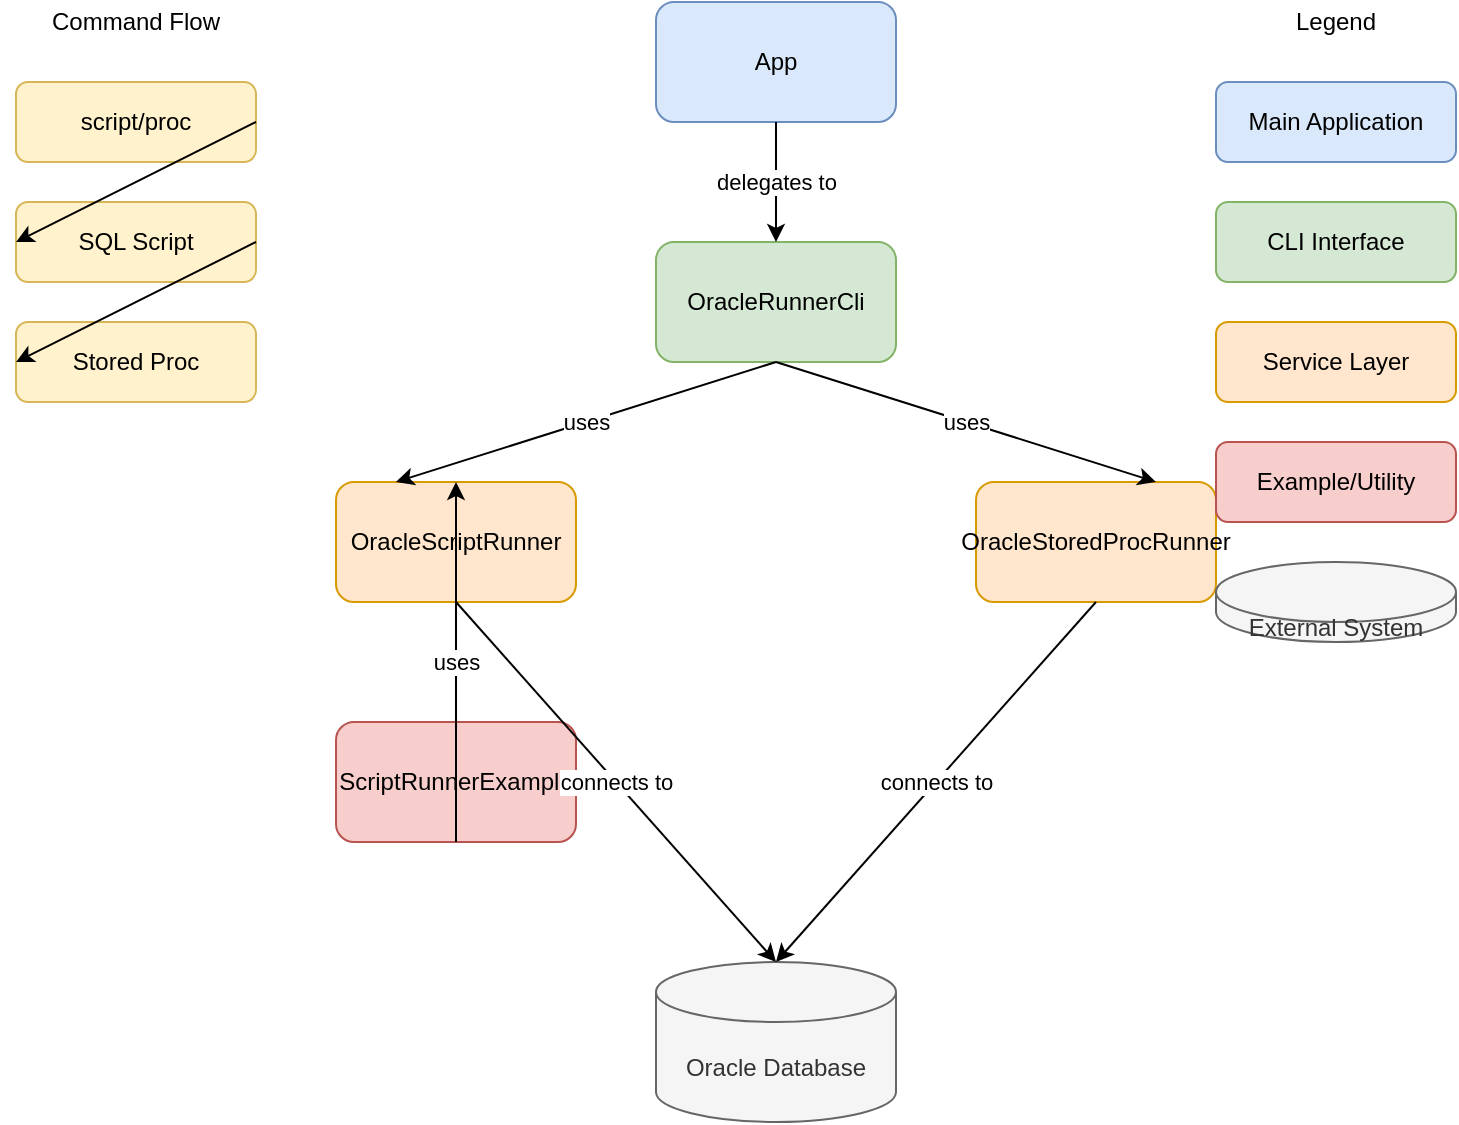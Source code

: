 <?xml version="1.0" encoding="UTF-8"?>
<mxfile version="21.1.9" type="device">
  <diagram id="C5RBs43oDa-KdzZeNtuy" name="Page-1">
    <mxGraphModel dx="1422" dy="762" grid="1" gridSize="10" guides="1" tooltips="1" connect="1" arrows="1" fold="1" page="1" pageScale="1" pageWidth="827" pageHeight="1169" math="0" shadow="0">
      <root>
        <mxCell id="0" />
        <mxCell id="1" parent="0" />
        
        <!-- Main Components -->
        <mxCell id="app" value="App" style="rounded=1;whiteSpace=wrap;html=1;fillColor=#dae8fc;strokeColor=#6c8ebf;" vertex="1" parent="1">
          <mxGeometry x="360" y="40" width="120" height="60" as="geometry" />
        </mxCell>
        
        <mxCell id="oracleRunnerCli" value="OracleRunnerCli" style="rounded=1;whiteSpace=wrap;html=1;fillColor=#d5e8d4;strokeColor=#82b366;" vertex="1" parent="1">
          <mxGeometry x="360" y="160" width="120" height="60" as="geometry" />
        </mxCell>
        
        <mxCell id="oracleScriptRunner" value="OracleScriptRunner" style="rounded=1;whiteSpace=wrap;html=1;fillColor=#ffe6cc;strokeColor=#d79b00;" vertex="1" parent="1">
          <mxGeometry x="200" y="280" width="120" height="60" as="geometry" />
        </mxCell>
        
        <mxCell id="oracleStoredProcRunner" value="OracleStoredProcRunner" style="rounded=1;whiteSpace=wrap;html=1;fillColor=#ffe6cc;strokeColor=#d79b00;" vertex="1" parent="1">
          <mxGeometry x="520" y="280" width="120" height="60" as="geometry" />
        </mxCell>
        
        <mxCell id="scriptRunnerExample" value="ScriptRunnerExample" style="rounded=1;whiteSpace=wrap;html=1;fillColor=#f8cecc;strokeColor=#b85450;" vertex="1" parent="1">
          <mxGeometry x="200" y="400" width="120" height="60" as="geometry" />
        </mxCell>
        
        <!-- Database -->
        <mxCell id="oracleDb" value="Oracle Database" style="shape=cylinder3;whiteSpace=wrap;html=1;boundedLbl=1;backgroundOutline=1;size=15;fillColor=#f5f5f5;strokeColor=#666666;fontColor=#333333;" vertex="1" parent="1">
          <mxGeometry x="360" y="520" width="120" height="80" as="geometry" />
        </mxCell>
        
        <!-- Connections -->
        <mxCell id="edge1" value="delegates to" style="endArrow=classic;html=1;exitX=0.5;exitY=1;entryX=0.5;entryY=0;" edge="1" parent="1" source="app" target="oracleRunnerCli">
          <mxGeometry width="50" height="50" relative="1" as="geometry" />
        </mxCell>
        
        <mxCell id="edge2" value="uses" style="endArrow=classic;html=1;exitX=0.5;exitY=1;entryX=0.25;entryY=0;" edge="1" parent="1" source="oracleRunnerCli" target="oracleScriptRunner">
          <mxGeometry width="50" height="50" relative="1" as="geometry" />
        </mxCell>
        
        <mxCell id="edge3" value="uses" style="endArrow=classic;html=1;exitX=0.5;exitY=1;entryX=0.75;entryY=0;" edge="1" parent="1" source="oracleRunnerCli" target="oracleStoredProcRunner">
          <mxGeometry width="50" height="50" relative="1" as="geometry" />
        </mxCell>
        
        <mxCell id="edge4" value="uses" style="endArrow=classic;html=1;exitX=0.5;exitY=1;entryX=0.5;entryY=0;" edge="1" parent="1" source="scriptRunnerExample" target="oracleScriptRunner">
          <mxGeometry width="50" height="50" relative="1" as="geometry" />
        </mxCell>
        
        <mxCell id="edge5" value="connects to" style="endArrow=classic;html=1;exitX=0.5;exitY=1;entryX=0.5;entryY=0;" edge="1" parent="1" source="oracleScriptRunner" target="oracleDb">
          <mxGeometry width="50" height="50" relative="1" as="geometry" />
        </mxCell>
        
        <mxCell id="edge6" value="connects to" style="endArrow=classic;html=1;exitX=0.5;exitY=1;entryX=0.5;entryY=0;" edge="1" parent="1" source="oracleStoredProcRunner" target="oracleDb">
          <mxGeometry width="50" height="50" relative="1" as="geometry" />
        </mxCell>
        
        <!-- Command Flow -->
        <mxCell id="cmdFlow" value="Command Flow" style="text;html=1;strokeColor=none;fillColor=none;align=center;verticalAlign=middle;whiteSpace=wrap;rounded=0;" vertex="1" parent="1">
          <mxGeometry x="40" y="40" width="120" height="20" as="geometry" />
        </mxCell>
        
        <mxCell id="cmd1" value="script/proc" style="rounded=1;whiteSpace=wrap;html=1;fillColor=#fff2cc;strokeColor=#d6b656;" vertex="1" parent="1">
          <mxGeometry x="40" y="80" width="120" height="40" as="geometry" />
        </mxCell>
        
        <mxCell id="cmd2" value="SQL Script" style="rounded=1;whiteSpace=wrap;html=1;fillColor=#fff2cc;strokeColor=#d6b656;" vertex="1" parent="1">
          <mxGeometry x="40" y="140" width="120" height="40" as="geometry" />
        </mxCell>
        
        <mxCell id="cmd3" value="Stored Proc" style="rounded=1;whiteSpace=wrap;html=1;fillColor=#fff2cc;strokeColor=#d6b656;" vertex="1" parent="1">
          <mxGeometry x="40" y="200" width="120" height="40" as="geometry" />
        </mxCell>
        
        <mxCell id="cmdEdge1" value="" style="endArrow=classic;html=1;exitX=1;exitY=0.5;entryX=0;entryY=0.5;" edge="1" parent="1" source="cmd1" target="cmd2">
          <mxGeometry width="50" height="50" relative="1" as="geometry" />
        </mxCell>
        
        <mxCell id="cmdEdge2" value="" style="endArrow=classic;html=1;exitX=1;exitY=0.5;entryX=0;entryY=0.5;" edge="1" parent="1" source="cmd2" target="cmd3">
          <mxGeometry width="50" height="50" relative="1" as="geometry" />
        </mxCell>
        
        <!-- Legend -->
        <mxCell id="legend" value="Legend" style="text;html=1;strokeColor=none;fillColor=none;align=center;verticalAlign=middle;whiteSpace=wrap;rounded=0;" vertex="1" parent="1">
          <mxGeometry x="640" y="40" width="120" height="20" as="geometry" />
        </mxCell>
        
        <mxCell id="legend1" value="Main Application" style="rounded=1;whiteSpace=wrap;html=1;fillColor=#dae8fc;strokeColor=#6c8ebf;" vertex="1" parent="1">
          <mxGeometry x="640" y="80" width="120" height="40" as="geometry" />
        </mxCell>
        
        <mxCell id="legend2" value="CLI Interface" style="rounded=1;whiteSpace=wrap;html=1;fillColor=#d5e8d4;strokeColor=#82b366;" vertex="1" parent="1">
          <mxGeometry x="640" y="140" width="120" height="40" as="geometry" />
        </mxCell>
        
        <mxCell id="legend3" value="Service Layer" style="rounded=1;whiteSpace=wrap;html=1;fillColor=#ffe6cc;strokeColor=#d79b00;" vertex="1" parent="1">
          <mxGeometry x="640" y="200" width="120" height="40" as="geometry" />
        </mxCell>
        
        <mxCell id="legend4" value="Example/Utility" style="rounded=1;whiteSpace=wrap;html=1;fillColor=#f8cecc;strokeColor=#b85450;" vertex="1" parent="1">
          <mxGeometry x="640" y="260" width="120" height="40" as="geometry" />
        </mxCell>
        
        <mxCell id="legend5" value="External System" style="shape=cylinder3;whiteSpace=wrap;html=1;boundedLbl=1;backgroundOutline=1;size=15;fillColor=#f5f5f5;strokeColor=#666666;fontColor=#333333;" vertex="1" parent="1">
          <mxGeometry x="640" y="320" width="120" height="40" as="geometry" />
        </mxCell>
      </root>
    </mxGraphModel>
  </diagram>
</mxfile> 